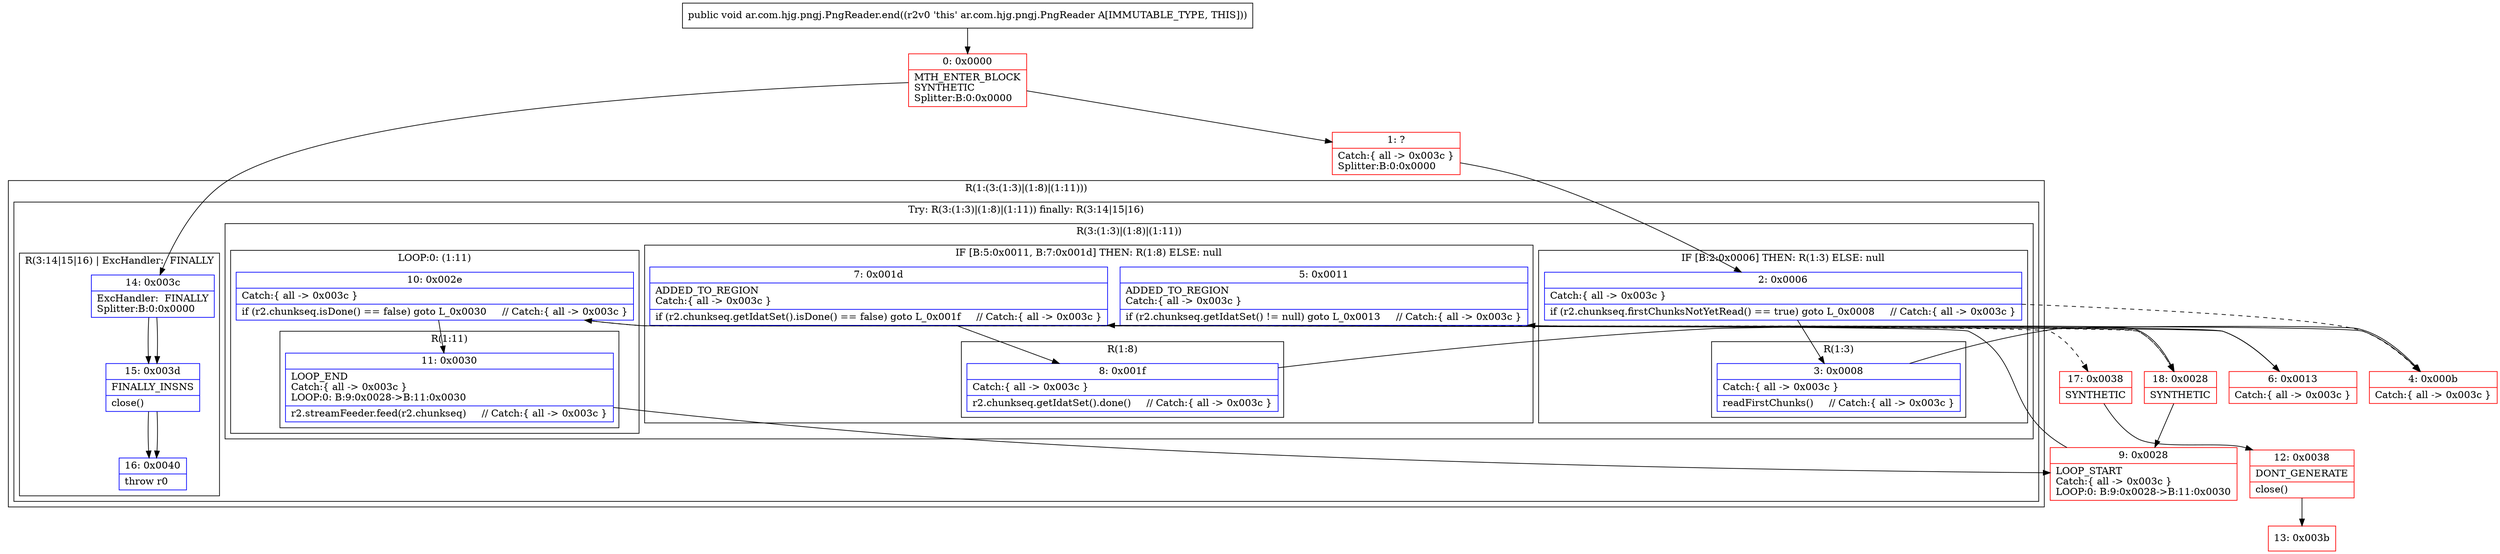 digraph "CFG forar.com.hjg.pngj.PngReader.end()V" {
subgraph cluster_Region_856725895 {
label = "R(1:(3:(1:3)|(1:8)|(1:11)))";
node [shape=record,color=blue];
subgraph cluster_TryCatchRegion_293044376 {
label = "Try: R(3:(1:3)|(1:8)|(1:11)) finally: R(3:14|15|16)";
node [shape=record,color=blue];
subgraph cluster_Region_1714317919 {
label = "R(3:(1:3)|(1:8)|(1:11))";
node [shape=record,color=blue];
subgraph cluster_IfRegion_1698656029 {
label = "IF [B:2:0x0006] THEN: R(1:3) ELSE: null";
node [shape=record,color=blue];
Node_2 [shape=record,label="{2\:\ 0x0006|Catch:\{ all \-\> 0x003c \}\l|if (r2.chunkseq.firstChunksNotYetRead() == true) goto L_0x0008     \/\/ Catch:\{ all \-\> 0x003c \}\l}"];
subgraph cluster_Region_1389633180 {
label = "R(1:3)";
node [shape=record,color=blue];
Node_3 [shape=record,label="{3\:\ 0x0008|Catch:\{ all \-\> 0x003c \}\l|readFirstChunks()     \/\/ Catch:\{ all \-\> 0x003c \}\l}"];
}
}
subgraph cluster_IfRegion_2131371806 {
label = "IF [B:5:0x0011, B:7:0x001d] THEN: R(1:8) ELSE: null";
node [shape=record,color=blue];
Node_5 [shape=record,label="{5\:\ 0x0011|ADDED_TO_REGION\lCatch:\{ all \-\> 0x003c \}\l|if (r2.chunkseq.getIdatSet() != null) goto L_0x0013     \/\/ Catch:\{ all \-\> 0x003c \}\l}"];
Node_7 [shape=record,label="{7\:\ 0x001d|ADDED_TO_REGION\lCatch:\{ all \-\> 0x003c \}\l|if (r2.chunkseq.getIdatSet().isDone() == false) goto L_0x001f     \/\/ Catch:\{ all \-\> 0x003c \}\l}"];
subgraph cluster_Region_1784927794 {
label = "R(1:8)";
node [shape=record,color=blue];
Node_8 [shape=record,label="{8\:\ 0x001f|Catch:\{ all \-\> 0x003c \}\l|r2.chunkseq.getIdatSet().done()     \/\/ Catch:\{ all \-\> 0x003c \}\l}"];
}
}
subgraph cluster_LoopRegion_1958349796 {
label = "LOOP:0: (1:11)";
node [shape=record,color=blue];
Node_10 [shape=record,label="{10\:\ 0x002e|Catch:\{ all \-\> 0x003c \}\l|if (r2.chunkseq.isDone() == false) goto L_0x0030     \/\/ Catch:\{ all \-\> 0x003c \}\l}"];
subgraph cluster_Region_107535121 {
label = "R(1:11)";
node [shape=record,color=blue];
Node_11 [shape=record,label="{11\:\ 0x0030|LOOP_END\lCatch:\{ all \-\> 0x003c \}\lLOOP:0: B:9:0x0028\-\>B:11:0x0030\l|r2.streamFeeder.feed(r2.chunkseq)     \/\/ Catch:\{ all \-\> 0x003c \}\l}"];
}
}
}
subgraph cluster_Region_687091221 {
label = "R(3:14|15|16) | ExcHandler:  FINALLY\l";
node [shape=record,color=blue];
Node_14 [shape=record,label="{14\:\ 0x003c|ExcHandler:  FINALLY\lSplitter:B:0:0x0000\l}"];
Node_15 [shape=record,label="{15\:\ 0x003d|FINALLY_INSNS\l|close()\l}"];
Node_16 [shape=record,label="{16\:\ 0x0040|throw r0\l}"];
}
}
}
subgraph cluster_Region_687091221 {
label = "R(3:14|15|16) | ExcHandler:  FINALLY\l";
node [shape=record,color=blue];
Node_14 [shape=record,label="{14\:\ 0x003c|ExcHandler:  FINALLY\lSplitter:B:0:0x0000\l}"];
Node_15 [shape=record,label="{15\:\ 0x003d|FINALLY_INSNS\l|close()\l}"];
Node_16 [shape=record,label="{16\:\ 0x0040|throw r0\l}"];
}
Node_0 [shape=record,color=red,label="{0\:\ 0x0000|MTH_ENTER_BLOCK\lSYNTHETIC\lSplitter:B:0:0x0000\l}"];
Node_1 [shape=record,color=red,label="{1\:\ ?|Catch:\{ all \-\> 0x003c \}\lSplitter:B:0:0x0000\l}"];
Node_4 [shape=record,color=red,label="{4\:\ 0x000b|Catch:\{ all \-\> 0x003c \}\l}"];
Node_6 [shape=record,color=red,label="{6\:\ 0x0013|Catch:\{ all \-\> 0x003c \}\l}"];
Node_9 [shape=record,color=red,label="{9\:\ 0x0028|LOOP_START\lCatch:\{ all \-\> 0x003c \}\lLOOP:0: B:9:0x0028\-\>B:11:0x0030\l}"];
Node_12 [shape=record,color=red,label="{12\:\ 0x0038|DONT_GENERATE\l|close()\l}"];
Node_13 [shape=record,color=red,label="{13\:\ 0x003b}"];
Node_17 [shape=record,color=red,label="{17\:\ 0x0038|SYNTHETIC\l}"];
Node_18 [shape=record,color=red,label="{18\:\ 0x0028|SYNTHETIC\l}"];
MethodNode[shape=record,label="{public void ar.com.hjg.pngj.PngReader.end((r2v0 'this' ar.com.hjg.pngj.PngReader A[IMMUTABLE_TYPE, THIS])) }"];
MethodNode -> Node_0;
Node_2 -> Node_3;
Node_2 -> Node_4[style=dashed];
Node_3 -> Node_4;
Node_5 -> Node_6;
Node_5 -> Node_18[style=dashed];
Node_7 -> Node_8;
Node_7 -> Node_18[style=dashed];
Node_8 -> Node_18;
Node_10 -> Node_11;
Node_10 -> Node_17[style=dashed];
Node_11 -> Node_9;
Node_14 -> Node_15;
Node_15 -> Node_16;
Node_14 -> Node_15;
Node_15 -> Node_16;
Node_0 -> Node_1;
Node_0 -> Node_14;
Node_1 -> Node_2;
Node_4 -> Node_5;
Node_6 -> Node_7;
Node_9 -> Node_10;
Node_12 -> Node_13;
Node_17 -> Node_12;
Node_18 -> Node_9;
}

